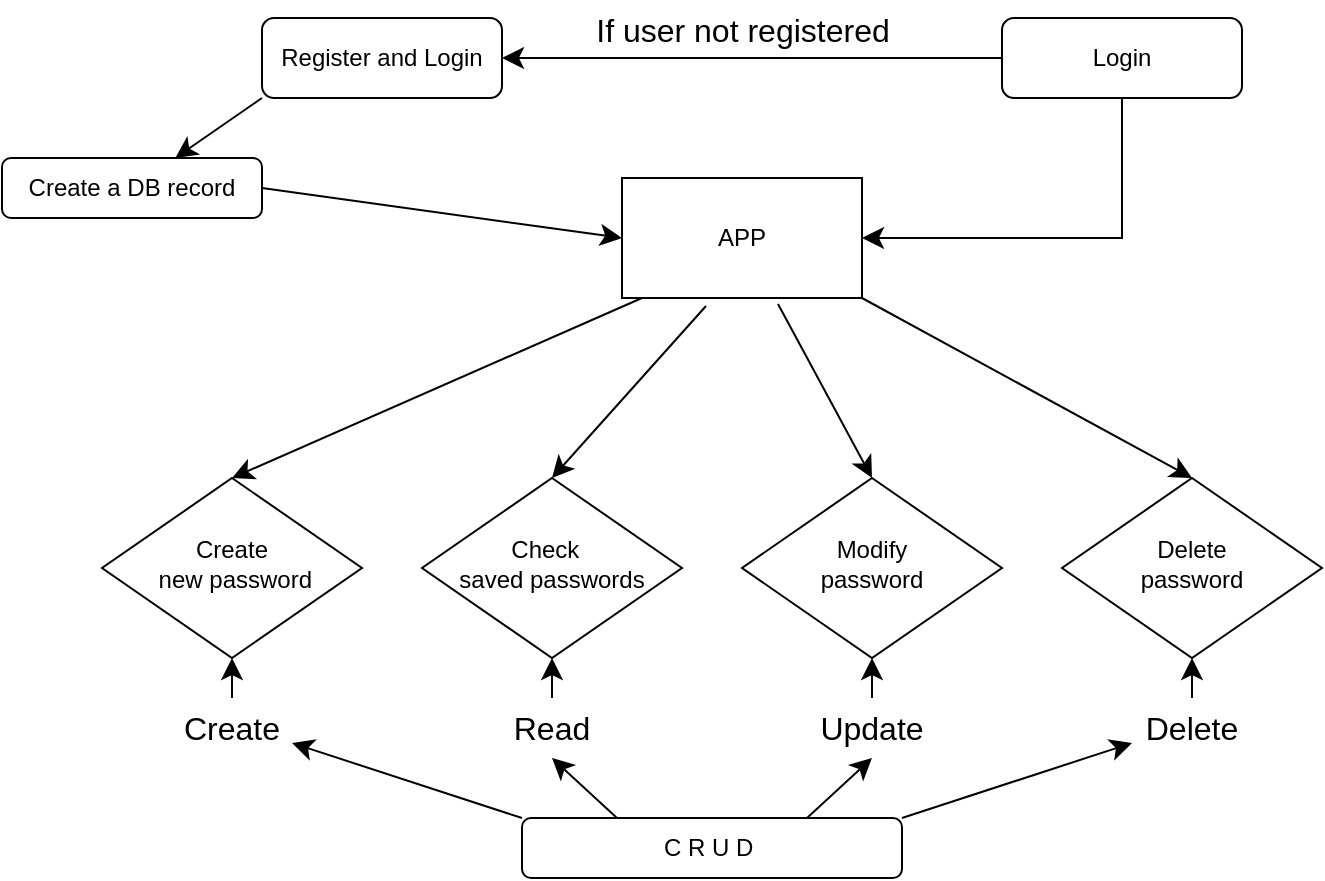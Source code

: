 <mxfile version="24.2.9" type="device">
  <diagram id="C5RBs43oDa-KdzZeNtuy" name="Page-1">
    <mxGraphModel dx="630" dy="864" grid="1" gridSize="10" guides="1" tooltips="1" connect="1" arrows="1" fold="1" page="1" pageScale="1" pageWidth="827" pageHeight="1169" math="0" shadow="0">
      <root>
        <mxCell id="WIyWlLk6GJQsqaUBKTNV-0" />
        <mxCell id="WIyWlLk6GJQsqaUBKTNV-1" parent="WIyWlLk6GJQsqaUBKTNV-0" />
        <mxCell id="7qF9q4HZdZ3QThShzaHD-16" style="edgeStyle=none;curved=1;rounded=0;orthogonalLoop=1;jettySize=auto;html=1;exitX=0;exitY=1;exitDx=0;exitDy=0;fontSize=12;startSize=8;endSize=8;" edge="1" parent="WIyWlLk6GJQsqaUBKTNV-1" source="WIyWlLk6GJQsqaUBKTNV-3" target="7qF9q4HZdZ3QThShzaHD-17">
          <mxGeometry relative="1" as="geometry">
            <mxPoint x="120" y="160" as="targetPoint" />
          </mxGeometry>
        </mxCell>
        <mxCell id="WIyWlLk6GJQsqaUBKTNV-3" value="&lt;div&gt;Register and Login&lt;/div&gt;" style="rounded=1;whiteSpace=wrap;html=1;fontSize=12;glass=0;strokeWidth=1;shadow=0;" parent="WIyWlLk6GJQsqaUBKTNV-1" vertex="1">
          <mxGeometry x="160" y="80" width="120" height="40" as="geometry" />
        </mxCell>
        <mxCell id="7qF9q4HZdZ3QThShzaHD-21" style="edgeStyle=orthogonalEdgeStyle;rounded=0;orthogonalLoop=1;jettySize=auto;html=1;exitX=0.5;exitY=1;exitDx=0;exitDy=0;fontSize=12;startSize=8;endSize=8;entryX=1;entryY=0.5;entryDx=0;entryDy=0;" edge="1" parent="WIyWlLk6GJQsqaUBKTNV-1" target="7qF9q4HZdZ3QThShzaHD-4">
          <mxGeometry relative="1" as="geometry">
            <mxPoint x="590" y="180" as="targetPoint" />
            <mxPoint x="590" y="120" as="sourcePoint" />
            <Array as="points">
              <mxPoint x="590" y="190" />
            </Array>
          </mxGeometry>
        </mxCell>
        <mxCell id="7qF9q4HZdZ3QThShzaHD-2" value="If user not registered" style="text;html=1;align=center;verticalAlign=middle;resizable=0;points=[];autosize=1;strokeColor=none;fillColor=none;fontSize=16;" vertex="1" parent="WIyWlLk6GJQsqaUBKTNV-1">
          <mxGeometry x="315" y="71" width="170" height="30" as="geometry" />
        </mxCell>
        <mxCell id="7qF9q4HZdZ3QThShzaHD-7" style="edgeStyle=none;curved=1;rounded=0;orthogonalLoop=1;jettySize=auto;html=1;exitX=0.35;exitY=1.067;exitDx=0;exitDy=0;entryX=0.5;entryY=0;entryDx=0;entryDy=0;fontSize=12;startSize=8;endSize=8;exitPerimeter=0;" edge="1" parent="WIyWlLk6GJQsqaUBKTNV-1" source="7qF9q4HZdZ3QThShzaHD-4" target="7qF9q4HZdZ3QThShzaHD-12">
          <mxGeometry relative="1" as="geometry">
            <mxPoint x="295" y="310" as="targetPoint" />
          </mxGeometry>
        </mxCell>
        <mxCell id="7qF9q4HZdZ3QThShzaHD-8" style="edgeStyle=none;curved=1;rounded=0;orthogonalLoop=1;jettySize=auto;html=1;exitX=0.65;exitY=1.05;exitDx=0;exitDy=0;entryX=0.5;entryY=0;entryDx=0;entryDy=0;fontSize=12;startSize=8;endSize=8;exitPerimeter=0;" edge="1" parent="WIyWlLk6GJQsqaUBKTNV-1" source="7qF9q4HZdZ3QThShzaHD-4" target="7qF9q4HZdZ3QThShzaHD-13">
          <mxGeometry relative="1" as="geometry">
            <mxPoint x="400" y="311.25" as="targetPoint" />
          </mxGeometry>
        </mxCell>
        <mxCell id="7qF9q4HZdZ3QThShzaHD-9" style="edgeStyle=none;curved=1;rounded=0;orthogonalLoop=1;jettySize=auto;html=1;exitX=0;exitY=1;exitDx=0;exitDy=0;entryX=0.5;entryY=0;entryDx=0;entryDy=0;fontSize=12;startSize=8;endSize=8;" edge="1" parent="WIyWlLk6GJQsqaUBKTNV-1" target="7qF9q4HZdZ3QThShzaHD-11">
          <mxGeometry relative="1" as="geometry">
            <mxPoint x="350" y="220" as="sourcePoint" />
            <mxPoint x="150" y="312.5" as="targetPoint" />
          </mxGeometry>
        </mxCell>
        <mxCell id="7qF9q4HZdZ3QThShzaHD-15" style="edgeStyle=none;curved=1;rounded=0;orthogonalLoop=1;jettySize=auto;html=1;exitX=1;exitY=1;exitDx=0;exitDy=0;entryX=0.5;entryY=0;entryDx=0;entryDy=0;fontSize=12;startSize=8;endSize=8;" edge="1" parent="WIyWlLk6GJQsqaUBKTNV-1" source="7qF9q4HZdZ3QThShzaHD-4" target="7qF9q4HZdZ3QThShzaHD-14">
          <mxGeometry relative="1" as="geometry" />
        </mxCell>
        <mxCell id="7qF9q4HZdZ3QThShzaHD-4" value="APP" style="rounded=0;whiteSpace=wrap;html=1;" vertex="1" parent="WIyWlLk6GJQsqaUBKTNV-1">
          <mxGeometry x="340" y="160" width="120" height="60" as="geometry" />
        </mxCell>
        <mxCell id="7qF9q4HZdZ3QThShzaHD-11" value="&lt;div&gt;Create&lt;/div&gt;&lt;div&gt;&amp;nbsp;new password&lt;/div&gt;" style="rhombus;whiteSpace=wrap;html=1;shadow=0;fontFamily=Helvetica;fontSize=12;align=center;strokeWidth=1;spacing=6;spacingTop=-4;" vertex="1" parent="WIyWlLk6GJQsqaUBKTNV-1">
          <mxGeometry x="80" y="310" width="130" height="90" as="geometry" />
        </mxCell>
        <mxCell id="7qF9q4HZdZ3QThShzaHD-12" value="Check&amp;nbsp;&amp;nbsp;&lt;div&gt;saved passwords&lt;/div&gt;" style="rhombus;whiteSpace=wrap;html=1;shadow=0;fontFamily=Helvetica;fontSize=12;align=center;strokeWidth=1;spacing=6;spacingTop=-4;" vertex="1" parent="WIyWlLk6GJQsqaUBKTNV-1">
          <mxGeometry x="240" y="310" width="130" height="90" as="geometry" />
        </mxCell>
        <mxCell id="7qF9q4HZdZ3QThShzaHD-13" value="&lt;div&gt;Modify&lt;/div&gt;&lt;div&gt;password&lt;/div&gt;" style="rhombus;whiteSpace=wrap;html=1;shadow=0;fontFamily=Helvetica;fontSize=12;align=center;strokeWidth=1;spacing=6;spacingTop=-4;" vertex="1" parent="WIyWlLk6GJQsqaUBKTNV-1">
          <mxGeometry x="400" y="310" width="130" height="90" as="geometry" />
        </mxCell>
        <mxCell id="7qF9q4HZdZ3QThShzaHD-14" value="Delete&lt;div&gt;password&lt;/div&gt;" style="rhombus;whiteSpace=wrap;html=1;shadow=0;fontFamily=Helvetica;fontSize=12;align=center;strokeWidth=1;spacing=6;spacingTop=-4;" vertex="1" parent="WIyWlLk6GJQsqaUBKTNV-1">
          <mxGeometry x="560" y="310" width="130" height="90" as="geometry" />
        </mxCell>
        <mxCell id="7qF9q4HZdZ3QThShzaHD-19" style="edgeStyle=none;curved=1;rounded=0;orthogonalLoop=1;jettySize=auto;html=1;exitX=1;exitY=0.5;exitDx=0;exitDy=0;entryX=0;entryY=0.5;entryDx=0;entryDy=0;fontSize=12;startSize=8;endSize=8;" edge="1" parent="WIyWlLk6GJQsqaUBKTNV-1" source="7qF9q4HZdZ3QThShzaHD-17" target="7qF9q4HZdZ3QThShzaHD-4">
          <mxGeometry relative="1" as="geometry" />
        </mxCell>
        <mxCell id="7qF9q4HZdZ3QThShzaHD-17" value="Create a DB record" style="rounded=1;whiteSpace=wrap;html=1;" vertex="1" parent="WIyWlLk6GJQsqaUBKTNV-1">
          <mxGeometry x="30" y="150" width="130" height="30" as="geometry" />
        </mxCell>
        <mxCell id="7qF9q4HZdZ3QThShzaHD-36" style="edgeStyle=none;curved=1;rounded=0;orthogonalLoop=1;jettySize=auto;html=1;exitX=0;exitY=0.5;exitDx=0;exitDy=0;entryX=1;entryY=0.5;entryDx=0;entryDy=0;fontSize=12;startSize=8;endSize=8;" edge="1" parent="WIyWlLk6GJQsqaUBKTNV-1" source="7qF9q4HZdZ3QThShzaHD-22" target="WIyWlLk6GJQsqaUBKTNV-3">
          <mxGeometry relative="1" as="geometry" />
        </mxCell>
        <mxCell id="7qF9q4HZdZ3QThShzaHD-22" value="Login" style="rounded=1;whiteSpace=wrap;html=1;fontSize=12;glass=0;strokeWidth=1;shadow=0;" vertex="1" parent="WIyWlLk6GJQsqaUBKTNV-1">
          <mxGeometry x="530" y="80" width="120" height="40" as="geometry" />
        </mxCell>
        <mxCell id="7qF9q4HZdZ3QThShzaHD-27" style="edgeStyle=none;curved=1;rounded=0;orthogonalLoop=1;jettySize=auto;html=1;exitX=0.5;exitY=0;exitDx=0;exitDy=0;entryX=0.5;entryY=1;entryDx=0;entryDy=0;fontSize=12;startSize=8;endSize=8;" edge="1" parent="WIyWlLk6GJQsqaUBKTNV-1" source="7qF9q4HZdZ3QThShzaHD-23" target="7qF9q4HZdZ3QThShzaHD-11">
          <mxGeometry relative="1" as="geometry" />
        </mxCell>
        <mxCell id="7qF9q4HZdZ3QThShzaHD-23" value="Create" style="text;html=1;align=center;verticalAlign=middle;whiteSpace=wrap;rounded=0;fontSize=16;" vertex="1" parent="WIyWlLk6GJQsqaUBKTNV-1">
          <mxGeometry x="115" y="420" width="60" height="30" as="geometry" />
        </mxCell>
        <mxCell id="7qF9q4HZdZ3QThShzaHD-28" style="edgeStyle=none;curved=1;rounded=0;orthogonalLoop=1;jettySize=auto;html=1;entryX=0.5;entryY=1;entryDx=0;entryDy=0;fontSize=12;startSize=8;endSize=8;" edge="1" parent="WIyWlLk6GJQsqaUBKTNV-1" source="7qF9q4HZdZ3QThShzaHD-24" target="7qF9q4HZdZ3QThShzaHD-12">
          <mxGeometry relative="1" as="geometry" />
        </mxCell>
        <mxCell id="7qF9q4HZdZ3QThShzaHD-24" value="Read" style="text;html=1;align=center;verticalAlign=middle;whiteSpace=wrap;rounded=0;fontSize=16;" vertex="1" parent="WIyWlLk6GJQsqaUBKTNV-1">
          <mxGeometry x="275" y="420" width="60" height="30" as="geometry" />
        </mxCell>
        <mxCell id="7qF9q4HZdZ3QThShzaHD-29" style="edgeStyle=none;curved=1;rounded=0;orthogonalLoop=1;jettySize=auto;html=1;entryX=0.5;entryY=1;entryDx=0;entryDy=0;fontSize=12;startSize=8;endSize=8;" edge="1" parent="WIyWlLk6GJQsqaUBKTNV-1" source="7qF9q4HZdZ3QThShzaHD-25" target="7qF9q4HZdZ3QThShzaHD-13">
          <mxGeometry relative="1" as="geometry" />
        </mxCell>
        <mxCell id="7qF9q4HZdZ3QThShzaHD-25" value="Update" style="text;html=1;align=center;verticalAlign=middle;whiteSpace=wrap;rounded=0;fontSize=16;" vertex="1" parent="WIyWlLk6GJQsqaUBKTNV-1">
          <mxGeometry x="435" y="420" width="60" height="30" as="geometry" />
        </mxCell>
        <mxCell id="7qF9q4HZdZ3QThShzaHD-30" style="edgeStyle=none;curved=1;rounded=0;orthogonalLoop=1;jettySize=auto;html=1;exitX=0.5;exitY=0;exitDx=0;exitDy=0;entryX=0.5;entryY=1;entryDx=0;entryDy=0;fontSize=12;startSize=8;endSize=8;" edge="1" parent="WIyWlLk6GJQsqaUBKTNV-1" source="7qF9q4HZdZ3QThShzaHD-26" target="7qF9q4HZdZ3QThShzaHD-14">
          <mxGeometry relative="1" as="geometry" />
        </mxCell>
        <mxCell id="7qF9q4HZdZ3QThShzaHD-26" value="Delete" style="text;html=1;align=center;verticalAlign=middle;whiteSpace=wrap;rounded=0;fontSize=16;" vertex="1" parent="WIyWlLk6GJQsqaUBKTNV-1">
          <mxGeometry x="595" y="420" width="60" height="30" as="geometry" />
        </mxCell>
        <mxCell id="7qF9q4HZdZ3QThShzaHD-32" style="edgeStyle=none;curved=1;rounded=0;orthogonalLoop=1;jettySize=auto;html=1;exitX=0;exitY=0;exitDx=0;exitDy=0;entryX=1;entryY=0.75;entryDx=0;entryDy=0;fontSize=12;startSize=8;endSize=8;" edge="1" parent="WIyWlLk6GJQsqaUBKTNV-1" source="7qF9q4HZdZ3QThShzaHD-31" target="7qF9q4HZdZ3QThShzaHD-23">
          <mxGeometry relative="1" as="geometry" />
        </mxCell>
        <mxCell id="7qF9q4HZdZ3QThShzaHD-33" style="edgeStyle=none;curved=1;rounded=0;orthogonalLoop=1;jettySize=auto;html=1;exitX=0.25;exitY=0;exitDx=0;exitDy=0;entryX=0.5;entryY=1;entryDx=0;entryDy=0;fontSize=12;startSize=8;endSize=8;" edge="1" parent="WIyWlLk6GJQsqaUBKTNV-1" source="7qF9q4HZdZ3QThShzaHD-31" target="7qF9q4HZdZ3QThShzaHD-24">
          <mxGeometry relative="1" as="geometry" />
        </mxCell>
        <mxCell id="7qF9q4HZdZ3QThShzaHD-34" style="edgeStyle=none;curved=1;rounded=0;orthogonalLoop=1;jettySize=auto;html=1;exitX=0.75;exitY=0;exitDx=0;exitDy=0;entryX=0.5;entryY=1;entryDx=0;entryDy=0;fontSize=12;startSize=8;endSize=8;" edge="1" parent="WIyWlLk6GJQsqaUBKTNV-1" source="7qF9q4HZdZ3QThShzaHD-31" target="7qF9q4HZdZ3QThShzaHD-25">
          <mxGeometry relative="1" as="geometry" />
        </mxCell>
        <mxCell id="7qF9q4HZdZ3QThShzaHD-35" style="edgeStyle=none;curved=1;rounded=0;orthogonalLoop=1;jettySize=auto;html=1;exitX=1;exitY=0;exitDx=0;exitDy=0;entryX=0;entryY=0.75;entryDx=0;entryDy=0;fontSize=12;startSize=8;endSize=8;" edge="1" parent="WIyWlLk6GJQsqaUBKTNV-1" source="7qF9q4HZdZ3QThShzaHD-31" target="7qF9q4HZdZ3QThShzaHD-26">
          <mxGeometry relative="1" as="geometry" />
        </mxCell>
        <mxCell id="7qF9q4HZdZ3QThShzaHD-31" value="C R U D&amp;nbsp;" style="rounded=1;whiteSpace=wrap;html=1;" vertex="1" parent="WIyWlLk6GJQsqaUBKTNV-1">
          <mxGeometry x="290" y="480" width="190" height="30" as="geometry" />
        </mxCell>
      </root>
    </mxGraphModel>
  </diagram>
</mxfile>
